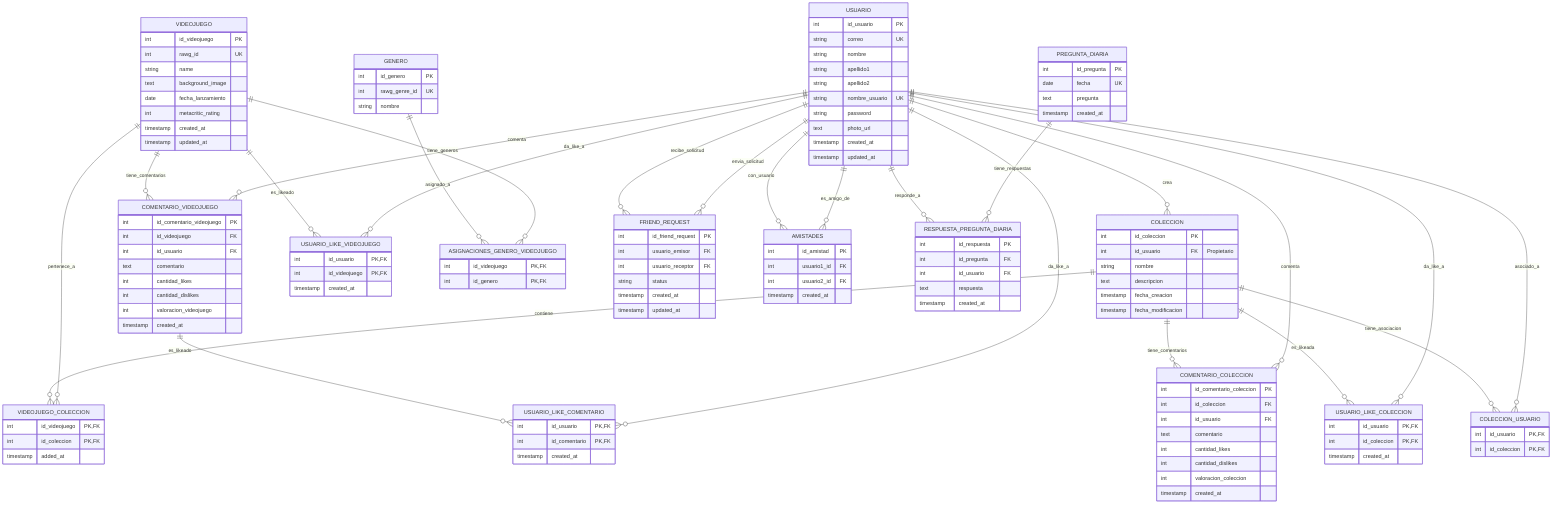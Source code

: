 erDiagram

    %% Definición de entidades y sus atributos
    %% Clave primaria de la futura base de datos -> (PK)
    %% Clave foránea de la futura base de datos -> (FK)
    %% Clave única -> (UK)

    VIDEOJUEGO {
        int id_videojuego PK
        int rawg_id UK
        string name
        text background_image
        date fecha_lanzamiento
        int metacritic_rating
        timestamp created_at
        timestamp updated_at
    }

    GENERO {
        int id_genero PK
        int rawg_genre_id UK
        string nombre
    }

    USUARIO {
        int id_usuario PK
        string correo UK
        string nombre
        string apellido1
        string apellido2
        string nombre_usuario UK
        string password
        text photo_url
        timestamp created_at
        timestamp updated_at
    }

    COLECCION {
        int id_coleccion PK
        int id_usuario FK "Propietario"
        string nombre
        text descripcion
        timestamp fecha_creacion
        timestamp fecha_modificacion
    }

    COMENTARIO_VIDEOJUEGO {
        int id_comentario_videojuego PK
        int id_videojuego FK
        int id_usuario FK
        text comentario
        int cantidad_likes
        int cantidad_dislikes
        int valoracion_videojuego
        timestamp created_at
    }

    COMENTARIO_COLECCION {
        int id_comentario_coleccion PK
        int id_coleccion FK
        int id_usuario FK
        text comentario
        int cantidad_likes
        int cantidad_dislikes
        int valoracion_coleccion
        timestamp created_at
    }

    USUARIO_LIKE_VIDEOJUEGO {
        int id_usuario PK,FK
        int id_videojuego PK,FK
        timestamp created_at
    }

    USUARIO_LIKE_COMENTARIO {
        int id_usuario PK,FK
        int id_comentario PK,FK
        timestamp created_at
    }

    USUARIO_LIKE_COLECCION {
        int id_usuario PK,FK
        int id_coleccion PK,FK
        timestamp created_at
    }

    VIDEOJUEGO_COLECCION {
        int id_videojuego PK,FK
        int id_coleccion PK,FK
        timestamp added_at
    }

    ASIGNACIONES_GENERO_VIDEOJUEGO {
        int id_videojuego PK,FK
        int id_genero PK,FK
    }

    FRIEND_REQUEST {
        int id_friend_request PK
        int usuario_emisor FK
        int usuario_receptor FK
        string status
        timestamp created_at
        timestamp updated_at
    }

    AMISTADES {
        int id_amistad PK
        int usuario1_id FK
        int usuario2_id FK
        timestamp created_at
    }

    COLECCION_USUARIO {
        int id_usuario PK,FK
        int id_coleccion PK,FK
    }

    PREGUNTA_DIARIA {
        int id_pregunta PK
        date fecha UK
        text pregunta
        timestamp created_at
    }

    RESPUESTA_PREGUNTA_DIARIA {
        int id_respuesta PK
        int id_pregunta FK
        int id_usuario FK
        text respuesta
        timestamp created_at
    }

    %% Relaciones %%

    USUARIO ||--o{ COLECCION : "crea"
    USUARIO ||--o{ COMENTARIO_VIDEOJUEGO : "comenta"
    USUARIO ||--o{ COMENTARIO_COLECCION : "comenta"

    %% Nota sobre USUARIO_LIKE_VIDEOJUEGO:
    %% UN usuario puede dar like a 0 o N videojuegos,
    %% de esta forma queremos guardar los videojuegos que le gustan
    USUARIO ||--o{ USUARIO_LIKE_VIDEOJUEGO : "da_like_a"
    USUARIO ||--o{ USUARIO_LIKE_COMENTARIO : "da_like_a"
    USUARIO ||--o{ USUARIO_LIKE_COLECCION : "da_like_a"

    VIDEOJUEGO ||--o{ COMENTARIO_VIDEOJUEGO : "tiene_comentarios"
    VIDEOJUEGO ||--o{ ASIGNACIONES_GENERO_VIDEOJUEGO : "tiene_generos"
    VIDEOJUEGO ||--o{ VIDEOJUEGO_COLECCION : "pertenece_a"
    VIDEOJUEGO ||--o{ USUARIO_LIKE_VIDEOJUEGO : "es_likeado"

    GENERO ||--o{ ASIGNACIONES_GENERO_VIDEOJUEGO : "asignado_a"

    COLECCION ||--o{ VIDEOJUEGO_COLECCION : "contiene"
    COLECCION ||--o{ COMENTARIO_COLECCION : "tiene_comentarios"

    %% Nota sobre USUARIO_LIKE_COMENTARIO:
    %% Un usuario puede dar like a 0 a N comentarios,
    %% de esta forma queremos que quede constancia de que comentarios ha dado like el usuario.
    COMENTARIO_VIDEOJUEGO ||--o{ USUARIO_LIKE_COMENTARIO : "es_likeado"

    %% Nota sobre USUARIO_LIKE_COLECCION:
    %% Un usuario puede dar like a 0 o N colecciones,
    %% de esta forma queremos guardar las colecciones que le gustan.
    COLECCION ||--o{ USUARIO_LIKE_COLECCION : "es_likeada"

    %% Nota sobre FRIEND_REQUEST:
    %% Un usuario puede enviar una solicitud de amistad a 0 o N usuarios,
    %% y recibir, por lo tanto, de 0 a N solicitudes de amistad.
    USUARIO ||--o{ FRIEND_REQUEST : "envia_solicitud"
    FRIEND_REQUEST }o--|| USUARIO : "recibe_solicitud"

    %% Relaciones para la nueva tabla AMISTADES
    USUARIO ||--o{ AMISTADES : "es_amigo_de"
    AMISTADES }o--|| USUARIO : "con_usuario"

    %% Nota sobre COLECCION_USUARIO:
    %% Un usuario puede tener de 0 a N colecciones,
    %% queremos guardar todas las colecciones del usuario.
    USUARIO ||--o{ COLECCION_USUARIO : "asociado_a"
    COLECCION ||--o{ COLECCION_USUARIO : "tiene_asociacion"

    %% Relaciones para PREGUNTA_DIARIA y RESPUESTA_PREGUNTA_DIARIA
    PREGUNTA_DIARIA ||--o{ RESPUESTA_PREGUNTA_DIARIA : "tiene_respuestas"
    USUARIO ||--o{ RESPUESTA_PREGUNTA_DIARIA : "responde_a"